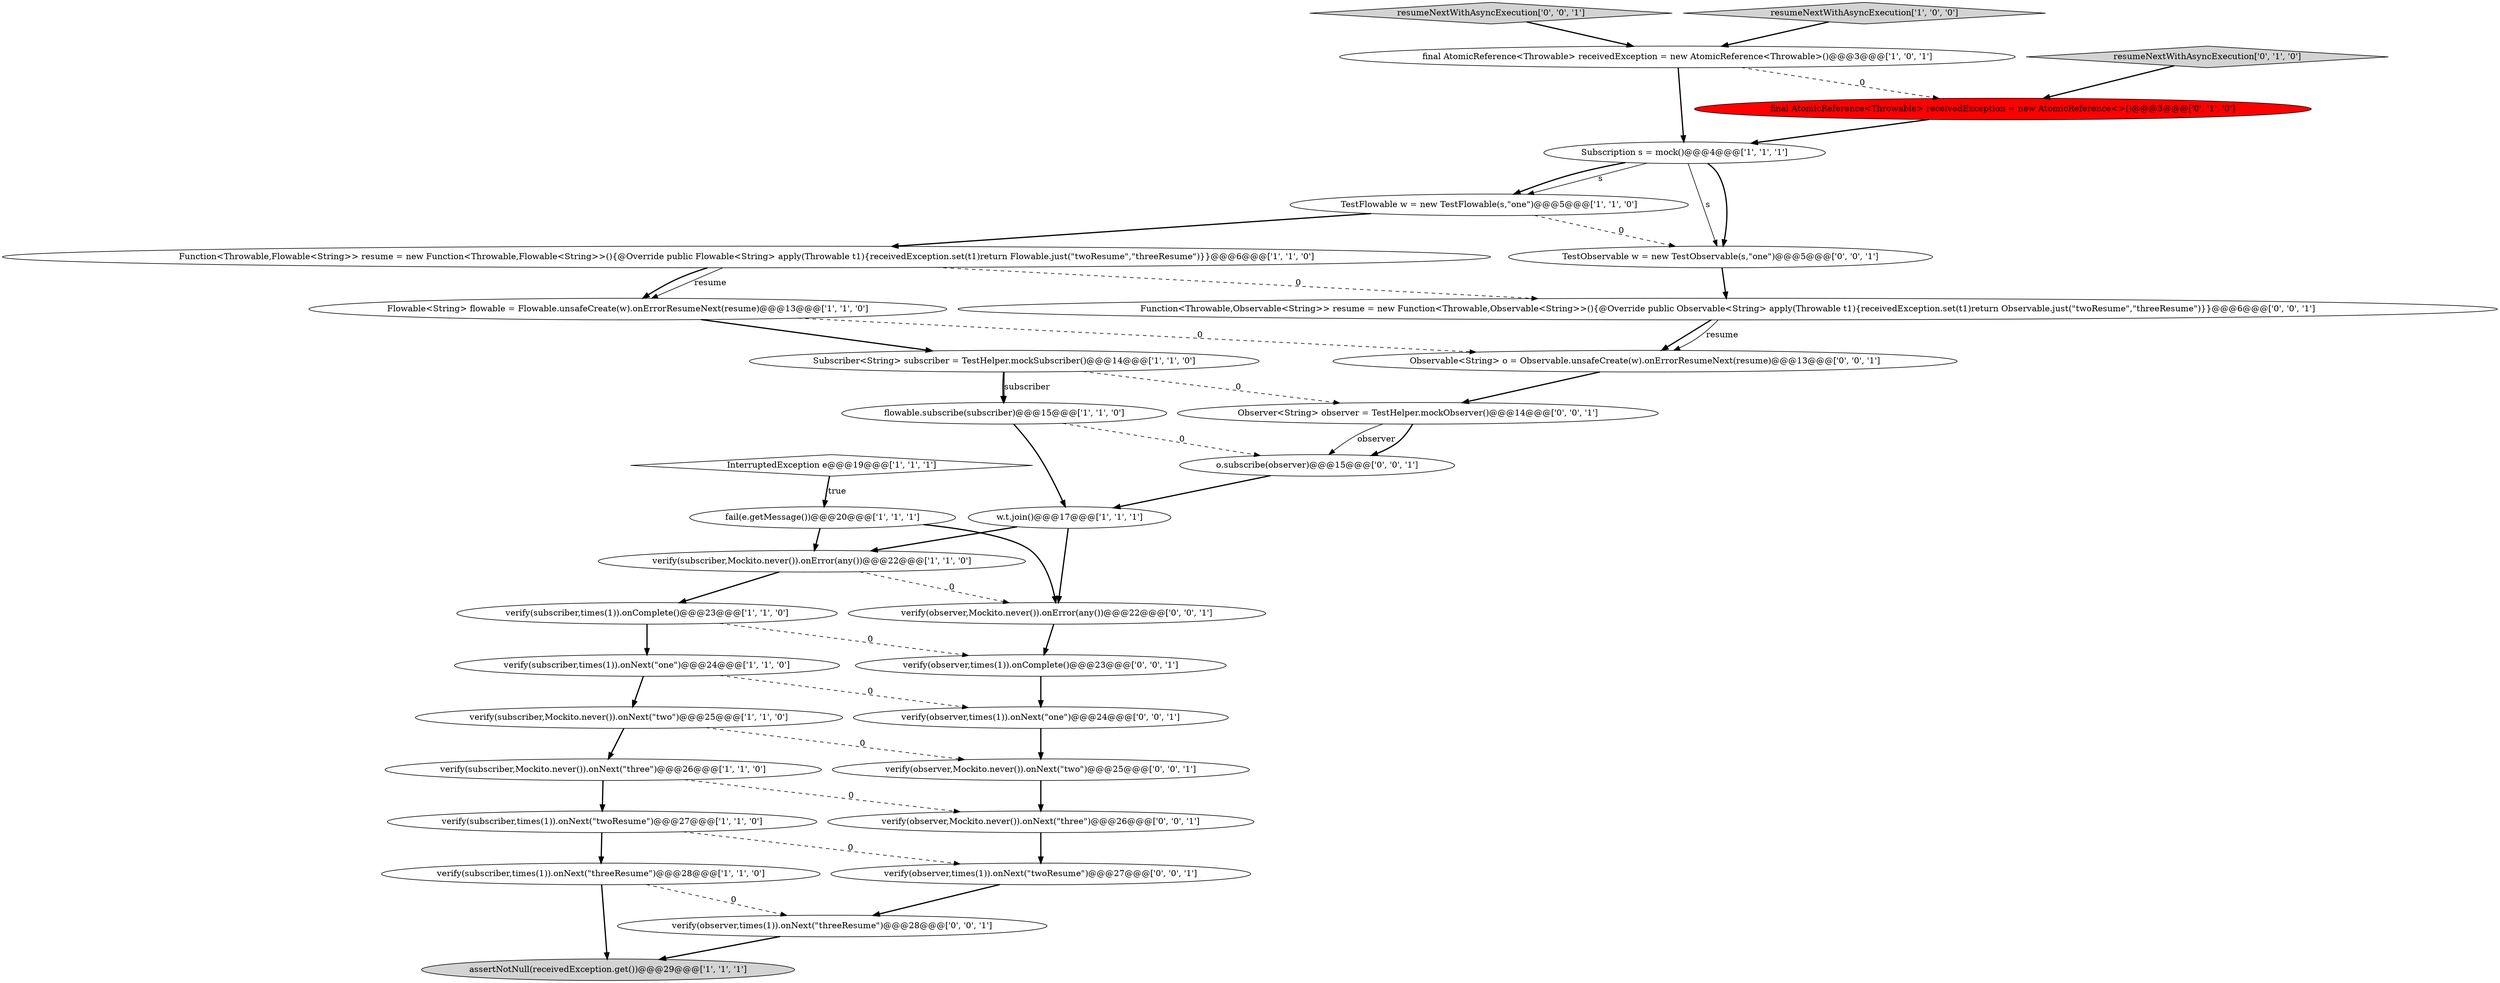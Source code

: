 digraph {
5 [style = filled, label = "assertNotNull(receivedException.get())@@@29@@@['1', '1', '1']", fillcolor = lightgray, shape = ellipse image = "AAA0AAABBB1BBB"];
29 [style = filled, label = "verify(observer,times(1)).onNext(\"one\")@@@24@@@['0', '0', '1']", fillcolor = white, shape = ellipse image = "AAA0AAABBB3BBB"];
6 [style = filled, label = "fail(e.getMessage())@@@20@@@['1', '1', '1']", fillcolor = white, shape = ellipse image = "AAA0AAABBB1BBB"];
2 [style = filled, label = "w.t.join()@@@17@@@['1', '1', '1']", fillcolor = white, shape = ellipse image = "AAA0AAABBB1BBB"];
18 [style = filled, label = "verify(subscriber,Mockito.never()).onNext(\"two\")@@@25@@@['1', '1', '0']", fillcolor = white, shape = ellipse image = "AAA0AAABBB1BBB"];
10 [style = filled, label = "verify(subscriber,Mockito.never()).onNext(\"three\")@@@26@@@['1', '1', '0']", fillcolor = white, shape = ellipse image = "AAA0AAABBB1BBB"];
19 [style = filled, label = "resumeNextWithAsyncExecution['0', '1', '0']", fillcolor = lightgray, shape = diamond image = "AAA0AAABBB2BBB"];
13 [style = filled, label = "verify(subscriber,times(1)).onNext(\"twoResume\")@@@27@@@['1', '1', '0']", fillcolor = white, shape = ellipse image = "AAA0AAABBB1BBB"];
7 [style = filled, label = "final AtomicReference<Throwable> receivedException = new AtomicReference<Throwable>()@@@3@@@['1', '0', '1']", fillcolor = white, shape = ellipse image = "AAA0AAABBB1BBB"];
16 [style = filled, label = "InterruptedException e@@@19@@@['1', '1', '1']", fillcolor = white, shape = diamond image = "AAA0AAABBB1BBB"];
14 [style = filled, label = "Subscription s = mock()@@@4@@@['1', '1', '1']", fillcolor = white, shape = ellipse image = "AAA0AAABBB1BBB"];
28 [style = filled, label = "TestObservable w = new TestObservable(s,\"one\")@@@5@@@['0', '0', '1']", fillcolor = white, shape = ellipse image = "AAA0AAABBB3BBB"];
30 [style = filled, label = "verify(observer,Mockito.never()).onError(any())@@@22@@@['0', '0', '1']", fillcolor = white, shape = ellipse image = "AAA0AAABBB3BBB"];
12 [style = filled, label = "TestFlowable w = new TestFlowable(s,\"one\")@@@5@@@['1', '1', '0']", fillcolor = white, shape = ellipse image = "AAA0AAABBB1BBB"];
20 [style = filled, label = "final AtomicReference<Throwable> receivedException = new AtomicReference<>()@@@3@@@['0', '1', '0']", fillcolor = red, shape = ellipse image = "AAA1AAABBB2BBB"];
17 [style = filled, label = "Subscriber<String> subscriber = TestHelper.mockSubscriber()@@@14@@@['1', '1', '0']", fillcolor = white, shape = ellipse image = "AAA0AAABBB1BBB"];
31 [style = filled, label = "o.subscribe(observer)@@@15@@@['0', '0', '1']", fillcolor = white, shape = ellipse image = "AAA0AAABBB3BBB"];
22 [style = filled, label = "verify(observer,times(1)).onNext(\"twoResume\")@@@27@@@['0', '0', '1']", fillcolor = white, shape = ellipse image = "AAA0AAABBB3BBB"];
32 [style = filled, label = "verify(observer,Mockito.never()).onNext(\"two\")@@@25@@@['0', '0', '1']", fillcolor = white, shape = ellipse image = "AAA0AAABBB3BBB"];
4 [style = filled, label = "verify(subscriber,times(1)).onComplete()@@@23@@@['1', '1', '0']", fillcolor = white, shape = ellipse image = "AAA0AAABBB1BBB"];
3 [style = filled, label = "flowable.subscribe(subscriber)@@@15@@@['1', '1', '0']", fillcolor = white, shape = ellipse image = "AAA0AAABBB1BBB"];
8 [style = filled, label = "Function<Throwable,Flowable<String>> resume = new Function<Throwable,Flowable<String>>(){@Override public Flowable<String> apply(Throwable t1){receivedException.set(t1)return Flowable.just(\"twoResume\",\"threeResume\")}}@@@6@@@['1', '1', '0']", fillcolor = white, shape = ellipse image = "AAA0AAABBB1BBB"];
24 [style = filled, label = "verify(observer,Mockito.never()).onNext(\"three\")@@@26@@@['0', '0', '1']", fillcolor = white, shape = ellipse image = "AAA0AAABBB3BBB"];
25 [style = filled, label = "Observable<String> o = Observable.unsafeCreate(w).onErrorResumeNext(resume)@@@13@@@['0', '0', '1']", fillcolor = white, shape = ellipse image = "AAA0AAABBB3BBB"];
15 [style = filled, label = "verify(subscriber,times(1)).onNext(\"threeResume\")@@@28@@@['1', '1', '0']", fillcolor = white, shape = ellipse image = "AAA0AAABBB1BBB"];
23 [style = filled, label = "Function<Throwable,Observable<String>> resume = new Function<Throwable,Observable<String>>(){@Override public Observable<String> apply(Throwable t1){receivedException.set(t1)return Observable.just(\"twoResume\",\"threeResume\")}}@@@6@@@['0', '0', '1']", fillcolor = white, shape = ellipse image = "AAA0AAABBB3BBB"];
27 [style = filled, label = "verify(observer,times(1)).onComplete()@@@23@@@['0', '0', '1']", fillcolor = white, shape = ellipse image = "AAA0AAABBB3BBB"];
33 [style = filled, label = "resumeNextWithAsyncExecution['0', '0', '1']", fillcolor = lightgray, shape = diamond image = "AAA0AAABBB3BBB"];
11 [style = filled, label = "verify(subscriber,Mockito.never()).onError(any())@@@22@@@['1', '1', '0']", fillcolor = white, shape = ellipse image = "AAA0AAABBB1BBB"];
21 [style = filled, label = "Observer<String> observer = TestHelper.mockObserver()@@@14@@@['0', '0', '1']", fillcolor = white, shape = ellipse image = "AAA0AAABBB3BBB"];
0 [style = filled, label = "resumeNextWithAsyncExecution['1', '0', '0']", fillcolor = lightgray, shape = diamond image = "AAA0AAABBB1BBB"];
9 [style = filled, label = "Flowable<String> flowable = Flowable.unsafeCreate(w).onErrorResumeNext(resume)@@@13@@@['1', '1', '0']", fillcolor = white, shape = ellipse image = "AAA0AAABBB1BBB"];
1 [style = filled, label = "verify(subscriber,times(1)).onNext(\"one\")@@@24@@@['1', '1', '0']", fillcolor = white, shape = ellipse image = "AAA0AAABBB1BBB"];
26 [style = filled, label = "verify(observer,times(1)).onNext(\"threeResume\")@@@28@@@['0', '0', '1']", fillcolor = white, shape = ellipse image = "AAA0AAABBB3BBB"];
33->7 [style = bold, label=""];
22->26 [style = bold, label=""];
14->12 [style = solid, label="s"];
23->25 [style = bold, label=""];
3->31 [style = dashed, label="0"];
26->5 [style = bold, label=""];
21->31 [style = solid, label="observer"];
8->9 [style = solid, label="resume"];
19->20 [style = bold, label=""];
16->6 [style = bold, label=""];
11->4 [style = bold, label=""];
30->27 [style = bold, label=""];
1->29 [style = dashed, label="0"];
7->20 [style = dashed, label="0"];
4->27 [style = dashed, label="0"];
9->17 [style = bold, label=""];
1->18 [style = bold, label=""];
20->14 [style = bold, label=""];
14->28 [style = bold, label=""];
31->2 [style = bold, label=""];
14->28 [style = solid, label="s"];
24->22 [style = bold, label=""];
17->21 [style = dashed, label="0"];
15->5 [style = bold, label=""];
0->7 [style = bold, label=""];
7->14 [style = bold, label=""];
23->25 [style = solid, label="resume"];
17->3 [style = solid, label="subscriber"];
21->31 [style = bold, label=""];
3->2 [style = bold, label=""];
18->10 [style = bold, label=""];
10->13 [style = bold, label=""];
28->23 [style = bold, label=""];
12->8 [style = bold, label=""];
12->28 [style = dashed, label="0"];
29->32 [style = bold, label=""];
6->11 [style = bold, label=""];
14->12 [style = bold, label=""];
9->25 [style = dashed, label="0"];
8->9 [style = bold, label=""];
17->3 [style = bold, label=""];
15->26 [style = dashed, label="0"];
4->1 [style = bold, label=""];
13->15 [style = bold, label=""];
27->29 [style = bold, label=""];
11->30 [style = dashed, label="0"];
2->30 [style = bold, label=""];
32->24 [style = bold, label=""];
13->22 [style = dashed, label="0"];
10->24 [style = dashed, label="0"];
2->11 [style = bold, label=""];
25->21 [style = bold, label=""];
16->6 [style = dotted, label="true"];
8->23 [style = dashed, label="0"];
18->32 [style = dashed, label="0"];
6->30 [style = bold, label=""];
}
